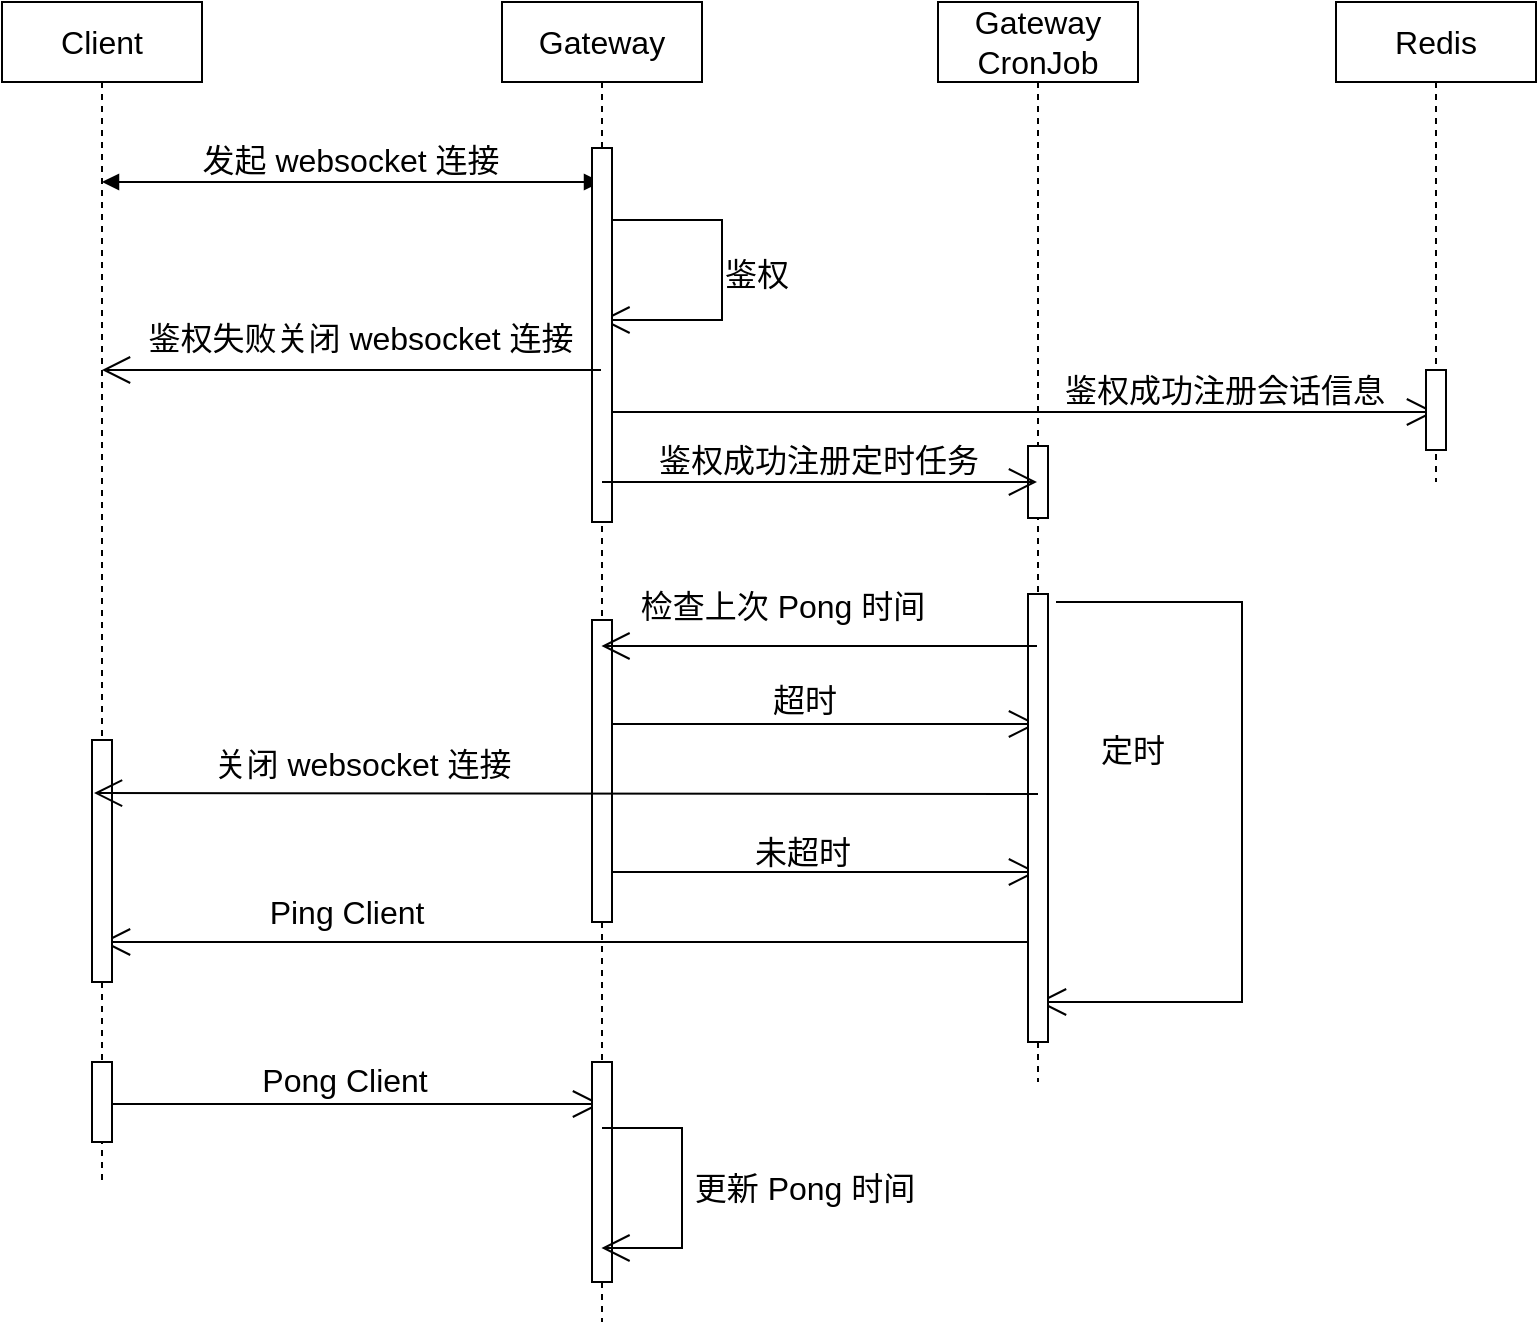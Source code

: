 <mxfile version="20.2.3" type="device"><diagram id="akRa6m8XP82fWD6ZXJDN" name="第 1 页"><mxGraphModel dx="1196" dy="839" grid="1" gridSize="10" guides="1" tooltips="1" connect="1" arrows="1" fold="1" page="1" pageScale="1" pageWidth="827" pageHeight="1169" math="0" shadow="0"><root><mxCell id="0"/><mxCell id="1" parent="0"/><mxCell id="lOpu_mB-CI5s0ky1nbZe-1" value="&lt;font style=&quot;font-size: 16px;&quot;&gt;Client&lt;/font&gt;" style="shape=umlLifeline;perimeter=lifelinePerimeter;whiteSpace=wrap;html=1;container=1;collapsible=0;recursiveResize=0;outlineConnect=0;" parent="1" vertex="1"><mxGeometry x="60" y="110" width="100" height="590" as="geometry"/></mxCell><mxCell id="lOpu_mB-CI5s0ky1nbZe-12" value="" style="endArrow=block;startArrow=block;endFill=1;startFill=1;html=1;rounded=0;" parent="lOpu_mB-CI5s0ky1nbZe-1" target="lOpu_mB-CI5s0ky1nbZe-2" edge="1"><mxGeometry width="160" relative="1" as="geometry"><mxPoint x="50" y="90" as="sourcePoint"/><mxPoint x="210" y="90" as="targetPoint"/></mxGeometry></mxCell><mxCell id="lOpu_mB-CI5s0ky1nbZe-28" value="" style="endArrow=open;endFill=1;endSize=12;html=1;rounded=0;" parent="lOpu_mB-CI5s0ky1nbZe-1" edge="1"><mxGeometry width="160" relative="1" as="geometry"><mxPoint x="517.5" y="470" as="sourcePoint"/><mxPoint x="50" y="470" as="targetPoint"/></mxGeometry></mxCell><mxCell id="lOpu_mB-CI5s0ky1nbZe-34" value="" style="html=1;points=[];perimeter=orthogonalPerimeter;" parent="lOpu_mB-CI5s0ky1nbZe-1" vertex="1"><mxGeometry x="45" y="369" width="10" height="121" as="geometry"/></mxCell><mxCell id="lOpu_mB-CI5s0ky1nbZe-38" value="" style="endArrow=open;endFill=1;endSize=12;html=1;rounded=0;" parent="lOpu_mB-CI5s0ky1nbZe-1" edge="1" target="lOpu_mB-CI5s0ky1nbZe-2"><mxGeometry width="160" relative="1" as="geometry"><mxPoint x="50" y="551" as="sourcePoint"/><mxPoint x="259.5" y="551" as="targetPoint"/></mxGeometry></mxCell><mxCell id="lOpu_mB-CI5s0ky1nbZe-42" value="" style="html=1;points=[];perimeter=orthogonalPerimeter;" parent="lOpu_mB-CI5s0ky1nbZe-1" vertex="1"><mxGeometry x="45" y="530" width="10" height="40" as="geometry"/></mxCell><mxCell id="lOpu_mB-CI5s0ky1nbZe-2" value="&lt;font style=&quot;font-size: 16px;&quot;&gt;Gateway&lt;/font&gt;" style="shape=umlLifeline;perimeter=lifelinePerimeter;whiteSpace=wrap;html=1;container=1;collapsible=0;recursiveResize=0;outlineConnect=0;" parent="1" vertex="1"><mxGeometry x="310" y="110" width="100" height="660" as="geometry"/></mxCell><mxCell id="lOpu_mB-CI5s0ky1nbZe-6" value="" style="endArrow=open;endFill=1;endSize=12;html=1;rounded=0;" parent="lOpu_mB-CI5s0ky1nbZe-2" edge="1"><mxGeometry width="160" relative="1" as="geometry"><mxPoint x="50" y="109" as="sourcePoint"/><mxPoint x="49.731" y="159" as="targetPoint"/><Array as="points"><mxPoint x="110" y="109"/><mxPoint x="110" y="159"/></Array></mxGeometry></mxCell><mxCell id="lOpu_mB-CI5s0ky1nbZe-10" value="" style="endArrow=open;endFill=1;endSize=12;html=1;rounded=0;" parent="lOpu_mB-CI5s0ky1nbZe-2" target="lOpu_mB-CI5s0ky1nbZe-3" edge="1"><mxGeometry width="160" relative="1" as="geometry"><mxPoint x="50" y="205" as="sourcePoint"/><mxPoint x="259.5" y="205" as="targetPoint"/></mxGeometry></mxCell><mxCell id="lOpu_mB-CI5s0ky1nbZe-22" value="" style="endArrow=open;endFill=1;endSize=12;html=1;rounded=0;" parent="lOpu_mB-CI5s0ky1nbZe-2" edge="1"><mxGeometry width="160" relative="1" as="geometry"><mxPoint x="50" y="361" as="sourcePoint"/><mxPoint x="267.5" y="361" as="targetPoint"/></mxGeometry></mxCell><mxCell id="lOpu_mB-CI5s0ky1nbZe-26" value="" style="endArrow=open;endFill=1;endSize=12;html=1;rounded=0;" parent="lOpu_mB-CI5s0ky1nbZe-2" edge="1"><mxGeometry width="160" relative="1" as="geometry"><mxPoint x="50" y="435" as="sourcePoint"/><mxPoint x="267.5" y="435" as="targetPoint"/></mxGeometry></mxCell><mxCell id="lOpu_mB-CI5s0ky1nbZe-35" value="" style="html=1;points=[];perimeter=orthogonalPerimeter;" parent="lOpu_mB-CI5s0ky1nbZe-2" vertex="1"><mxGeometry x="45" y="73" width="10" height="187" as="geometry"/></mxCell><mxCell id="lOpu_mB-CI5s0ky1nbZe-36" value="" style="html=1;points=[];perimeter=orthogonalPerimeter;" parent="lOpu_mB-CI5s0ky1nbZe-2" vertex="1"><mxGeometry x="45" y="309" width="10" height="151" as="geometry"/></mxCell><mxCell id="lOpu_mB-CI5s0ky1nbZe-43" value="" style="html=1;points=[];perimeter=orthogonalPerimeter;" parent="lOpu_mB-CI5s0ky1nbZe-2" vertex="1"><mxGeometry x="45" y="530" width="10" height="110" as="geometry"/></mxCell><mxCell id="lOpu_mB-CI5s0ky1nbZe-3" value="&lt;font style=&quot;font-size: 16px;&quot;&gt;Redis&lt;/font&gt;" style="shape=umlLifeline;perimeter=lifelinePerimeter;whiteSpace=wrap;html=1;container=1;collapsible=0;recursiveResize=0;outlineConnect=0;" parent="1" vertex="1"><mxGeometry x="727" y="110" width="100" height="240" as="geometry"/></mxCell><mxCell id="lOpu_mB-CI5s0ky1nbZe-31" value="" style="endArrow=open;endFill=1;endSize=12;html=1;rounded=0;" parent="lOpu_mB-CI5s0ky1nbZe-3" target="lOpu_mB-CI5s0ky1nbZe-16" edge="1"><mxGeometry width="160" relative="1" as="geometry"><mxPoint x="-140" y="300" as="sourcePoint"/><mxPoint x="25" y="308.31" as="targetPoint"/><Array as="points"><mxPoint x="-47" y="300"/><mxPoint x="-47" y="500"/></Array></mxGeometry></mxCell><mxCell id="lOpu_mB-CI5s0ky1nbZe-44" value="" style="html=1;points=[];perimeter=orthogonalPerimeter;" parent="lOpu_mB-CI5s0ky1nbZe-3" vertex="1"><mxGeometry x="45" y="184" width="10" height="40" as="geometry"/></mxCell><mxCell id="lOpu_mB-CI5s0ky1nbZe-5" value="&lt;font style=&quot;font-size: 16px;&quot;&gt;发起 websocket 连接&lt;/font&gt;" style="text;html=1;align=center;verticalAlign=middle;resizable=0;points=[];autosize=1;strokeColor=none;fillColor=none;" parent="1" vertex="1"><mxGeometry x="149" y="174" width="170" height="30" as="geometry"/></mxCell><mxCell id="lOpu_mB-CI5s0ky1nbZe-7" value="&lt;font style=&quot;font-size: 16px;&quot;&gt;鉴权&lt;/font&gt;" style="text;html=1;align=center;verticalAlign=middle;resizable=0;points=[];autosize=1;strokeColor=none;fillColor=none;" parent="1" vertex="1"><mxGeometry x="407" y="231" width="60" height="30" as="geometry"/></mxCell><mxCell id="lOpu_mB-CI5s0ky1nbZe-8" value="" style="endArrow=open;endFill=1;endSize=12;html=1;rounded=0;" parent="1" edge="1" target="lOpu_mB-CI5s0ky1nbZe-1"><mxGeometry width="160" relative="1" as="geometry"><mxPoint x="359.5" y="294" as="sourcePoint"/><mxPoint x="149.5" y="294" as="targetPoint"/></mxGeometry></mxCell><mxCell id="lOpu_mB-CI5s0ky1nbZe-9" value="&lt;font style=&quot;font-size: 16px;&quot;&gt;鉴权失败关闭 websocket 连接&lt;/font&gt;" style="text;html=1;align=center;verticalAlign=middle;resizable=0;points=[];autosize=1;strokeColor=none;fillColor=none;" parent="1" vertex="1"><mxGeometry x="119" y="263" width="240" height="30" as="geometry"/></mxCell><mxCell id="lOpu_mB-CI5s0ky1nbZe-11" value="&lt;font style=&quot;font-size: 16px;&quot;&gt;鉴权成功注册会话信息&lt;/font&gt;" style="text;html=1;align=center;verticalAlign=middle;resizable=0;points=[];autosize=1;strokeColor=none;fillColor=none;" parent="1" vertex="1"><mxGeometry x="581" y="289" width="180" height="30" as="geometry"/></mxCell><mxCell id="lOpu_mB-CI5s0ky1nbZe-16" value="&lt;font style=&quot;font-size: 16px;&quot;&gt;Gateway CronJob&lt;/font&gt;" style="shape=umlLifeline;perimeter=lifelinePerimeter;whiteSpace=wrap;html=1;container=1;collapsible=0;recursiveResize=0;outlineConnect=0;" parent="1" vertex="1"><mxGeometry x="528" y="110" width="100" height="540" as="geometry"/></mxCell><mxCell id="lOpu_mB-CI5s0ky1nbZe-30" value="" style="html=1;points=[];perimeter=orthogonalPerimeter;" parent="lOpu_mB-CI5s0ky1nbZe-16" vertex="1"><mxGeometry x="45" y="296" width="10" height="224" as="geometry"/></mxCell><mxCell id="lOpu_mB-CI5s0ky1nbZe-45" value="" style="html=1;points=[];perimeter=orthogonalPerimeter;" parent="lOpu_mB-CI5s0ky1nbZe-16" vertex="1"><mxGeometry x="45" y="222" width="10" height="36" as="geometry"/></mxCell><mxCell id="lOpu_mB-CI5s0ky1nbZe-17" value="" style="endArrow=open;endFill=1;endSize=12;html=1;rounded=0;" parent="1" target="lOpu_mB-CI5s0ky1nbZe-16" edge="1"><mxGeometry width="160" relative="1" as="geometry"><mxPoint x="360" y="350" as="sourcePoint"/><mxPoint x="520" y="350" as="targetPoint"/></mxGeometry></mxCell><mxCell id="lOpu_mB-CI5s0ky1nbZe-18" value="&lt;font style=&quot;font-size: 16px;&quot;&gt;鉴权成功注册定时任务&lt;/font&gt;" style="text;html=1;align=center;verticalAlign=middle;resizable=0;points=[];autosize=1;strokeColor=none;fillColor=none;" parent="1" vertex="1"><mxGeometry x="378" y="324" width="180" height="30" as="geometry"/></mxCell><mxCell id="lOpu_mB-CI5s0ky1nbZe-19" value="" style="endArrow=open;endFill=1;endSize=12;html=1;rounded=0;" parent="1" edge="1" source="lOpu_mB-CI5s0ky1nbZe-16"><mxGeometry width="160" relative="1" as="geometry"><mxPoint x="539.5" y="432" as="sourcePoint"/><mxPoint x="359.731" y="432" as="targetPoint"/></mxGeometry></mxCell><mxCell id="lOpu_mB-CI5s0ky1nbZe-20" value="&lt;font style=&quot;font-size: 16px;&quot;&gt;检查上次 Pong 时间&lt;/font&gt;" style="text;html=1;align=center;verticalAlign=middle;resizable=0;points=[];autosize=1;strokeColor=none;fillColor=none;" parent="1" vertex="1"><mxGeometry x="365" y="397" width="170" height="30" as="geometry"/></mxCell><mxCell id="lOpu_mB-CI5s0ky1nbZe-23" value="&lt;font style=&quot;font-size: 16px;&quot;&gt;超时&lt;/font&gt;" style="text;html=1;align=center;verticalAlign=middle;resizable=0;points=[];autosize=1;strokeColor=none;fillColor=none;" parent="1" vertex="1"><mxGeometry x="431" y="444" width="60" height="30" as="geometry"/></mxCell><mxCell id="lOpu_mB-CI5s0ky1nbZe-24" value="" style="endArrow=open;endFill=1;endSize=12;html=1;rounded=0;entryX=0.1;entryY=0.275;entryDx=0;entryDy=0;entryPerimeter=0;" parent="1" edge="1"><mxGeometry width="160" relative="1" as="geometry"><mxPoint x="578" y="506" as="sourcePoint"/><mxPoint x="106" y="505.525" as="targetPoint"/></mxGeometry></mxCell><mxCell id="lOpu_mB-CI5s0ky1nbZe-25" value="&lt;font style=&quot;font-size: 16px;&quot;&gt;关闭 websocket 连接&lt;/font&gt;" style="text;html=1;align=center;verticalAlign=middle;resizable=0;points=[];autosize=1;strokeColor=none;fillColor=none;" parent="1" vertex="1"><mxGeometry x="155" y="476" width="170" height="30" as="geometry"/></mxCell><mxCell id="lOpu_mB-CI5s0ky1nbZe-27" value="&lt;font style=&quot;font-size: 16px;&quot;&gt;未超时&lt;/font&gt;" style="text;html=1;align=center;verticalAlign=middle;resizable=0;points=[];autosize=1;strokeColor=none;fillColor=none;" parent="1" vertex="1"><mxGeometry x="425" y="520" width="70" height="30" as="geometry"/></mxCell><mxCell id="lOpu_mB-CI5s0ky1nbZe-29" value="&lt;font style=&quot;font-size: 16px;&quot;&gt;Ping Client&lt;/font&gt;" style="text;html=1;align=center;verticalAlign=middle;resizable=0;points=[];autosize=1;strokeColor=none;fillColor=none;" parent="1" vertex="1"><mxGeometry x="182" y="550" width="100" height="30" as="geometry"/></mxCell><mxCell id="lOpu_mB-CI5s0ky1nbZe-32" value="&lt;font style=&quot;font-size: 16px;&quot;&gt;定时&lt;/font&gt;" style="text;html=1;align=center;verticalAlign=middle;resizable=0;points=[];autosize=1;strokeColor=none;fillColor=none;" parent="1" vertex="1"><mxGeometry x="595" y="469" width="60" height="30" as="geometry"/></mxCell><mxCell id="lOpu_mB-CI5s0ky1nbZe-39" value="&lt;font style=&quot;font-size: 16px;&quot;&gt;Pong Client&lt;/font&gt;" style="text;html=1;align=center;verticalAlign=middle;resizable=0;points=[];autosize=1;strokeColor=none;fillColor=none;" parent="1" vertex="1"><mxGeometry x="176" y="634" width="110" height="30" as="geometry"/></mxCell><mxCell id="lOpu_mB-CI5s0ky1nbZe-40" value="" style="endArrow=open;endFill=1;endSize=12;html=1;rounded=0;" parent="1" edge="1"><mxGeometry width="160" relative="1" as="geometry"><mxPoint x="360" y="673" as="sourcePoint"/><mxPoint x="359.731" y="733" as="targetPoint"/><Array as="points"><mxPoint x="400" y="673"/><mxPoint x="400" y="733"/></Array></mxGeometry></mxCell><mxCell id="lOpu_mB-CI5s0ky1nbZe-41" value="&lt;font style=&quot;font-size: 16px;&quot;&gt;更新 Pong 时间&lt;/font&gt;" style="text;html=1;align=center;verticalAlign=middle;resizable=0;points=[];autosize=1;strokeColor=none;fillColor=none;" parent="1" vertex="1"><mxGeometry x="396" y="688" width="130" height="30" as="geometry"/></mxCell></root></mxGraphModel></diagram></mxfile>